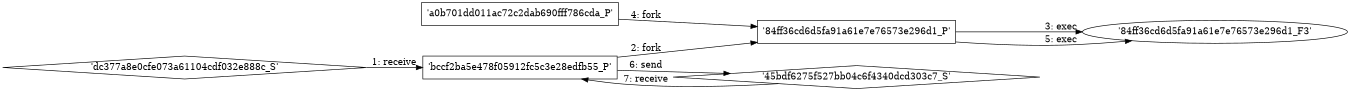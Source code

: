 digraph "D:\Learning\Paper\apt\基于CTI的攻击预警\Dataset\攻击图\ASGfromALLCTI\Fraud alert Microsoft Services Agreement email scam.dot" {
rankdir="LR"
size="9"
fixedsize="false"
splines="true"
nodesep=0.3
ranksep=0
fontsize=10
overlap="scalexy"
engine= "neato"
	"'bccf2ba5e478f05912fc5c3e28edfb55_P'" [node_type=Process shape=box]
	"'dc377a8e0cfe073a61104cdf032e888c_S'" [node_type=Socket shape=diamond]
	"'dc377a8e0cfe073a61104cdf032e888c_S'" -> "'bccf2ba5e478f05912fc5c3e28edfb55_P'" [label="1: receive"]
	"'bccf2ba5e478f05912fc5c3e28edfb55_P'" [node_type=Process shape=box]
	"'84ff36cd6d5fa91a61e7e76573e296d1_P'" [node_type=Process shape=box]
	"'bccf2ba5e478f05912fc5c3e28edfb55_P'" -> "'84ff36cd6d5fa91a61e7e76573e296d1_P'" [label="2: fork"]
	"'84ff36cd6d5fa91a61e7e76573e296d1_P'" [node_type=Process shape=box]
	"'84ff36cd6d5fa91a61e7e76573e296d1_F3'" [node_type=File shape=ellipse]
	"'84ff36cd6d5fa91a61e7e76573e296d1_P'" -> "'84ff36cd6d5fa91a61e7e76573e296d1_F3'" [label="3: exec"]
	"'a0b701dd011ac72c2dab690fff786cda_P'" [node_type=Process shape=box]
	"'84ff36cd6d5fa91a61e7e76573e296d1_P'" [node_type=Process shape=box]
	"'a0b701dd011ac72c2dab690fff786cda_P'" -> "'84ff36cd6d5fa91a61e7e76573e296d1_P'" [label="4: fork"]
	"'84ff36cd6d5fa91a61e7e76573e296d1_P'" [node_type=Process shape=box]
	"'84ff36cd6d5fa91a61e7e76573e296d1_F3'" [node_type=File shape=ellipse]
	"'84ff36cd6d5fa91a61e7e76573e296d1_P'" -> "'84ff36cd6d5fa91a61e7e76573e296d1_F3'" [label="5: exec"]
	"'45bdf6275f527bb04c6f4340dcd303c7_S'" [node_type=Socket shape=diamond]
	"'bccf2ba5e478f05912fc5c3e28edfb55_P'" [node_type=Process shape=box]
	"'bccf2ba5e478f05912fc5c3e28edfb55_P'" -> "'45bdf6275f527bb04c6f4340dcd303c7_S'" [label="6: send"]
	"'45bdf6275f527bb04c6f4340dcd303c7_S'" -> "'bccf2ba5e478f05912fc5c3e28edfb55_P'" [label="7: receive"]
}
